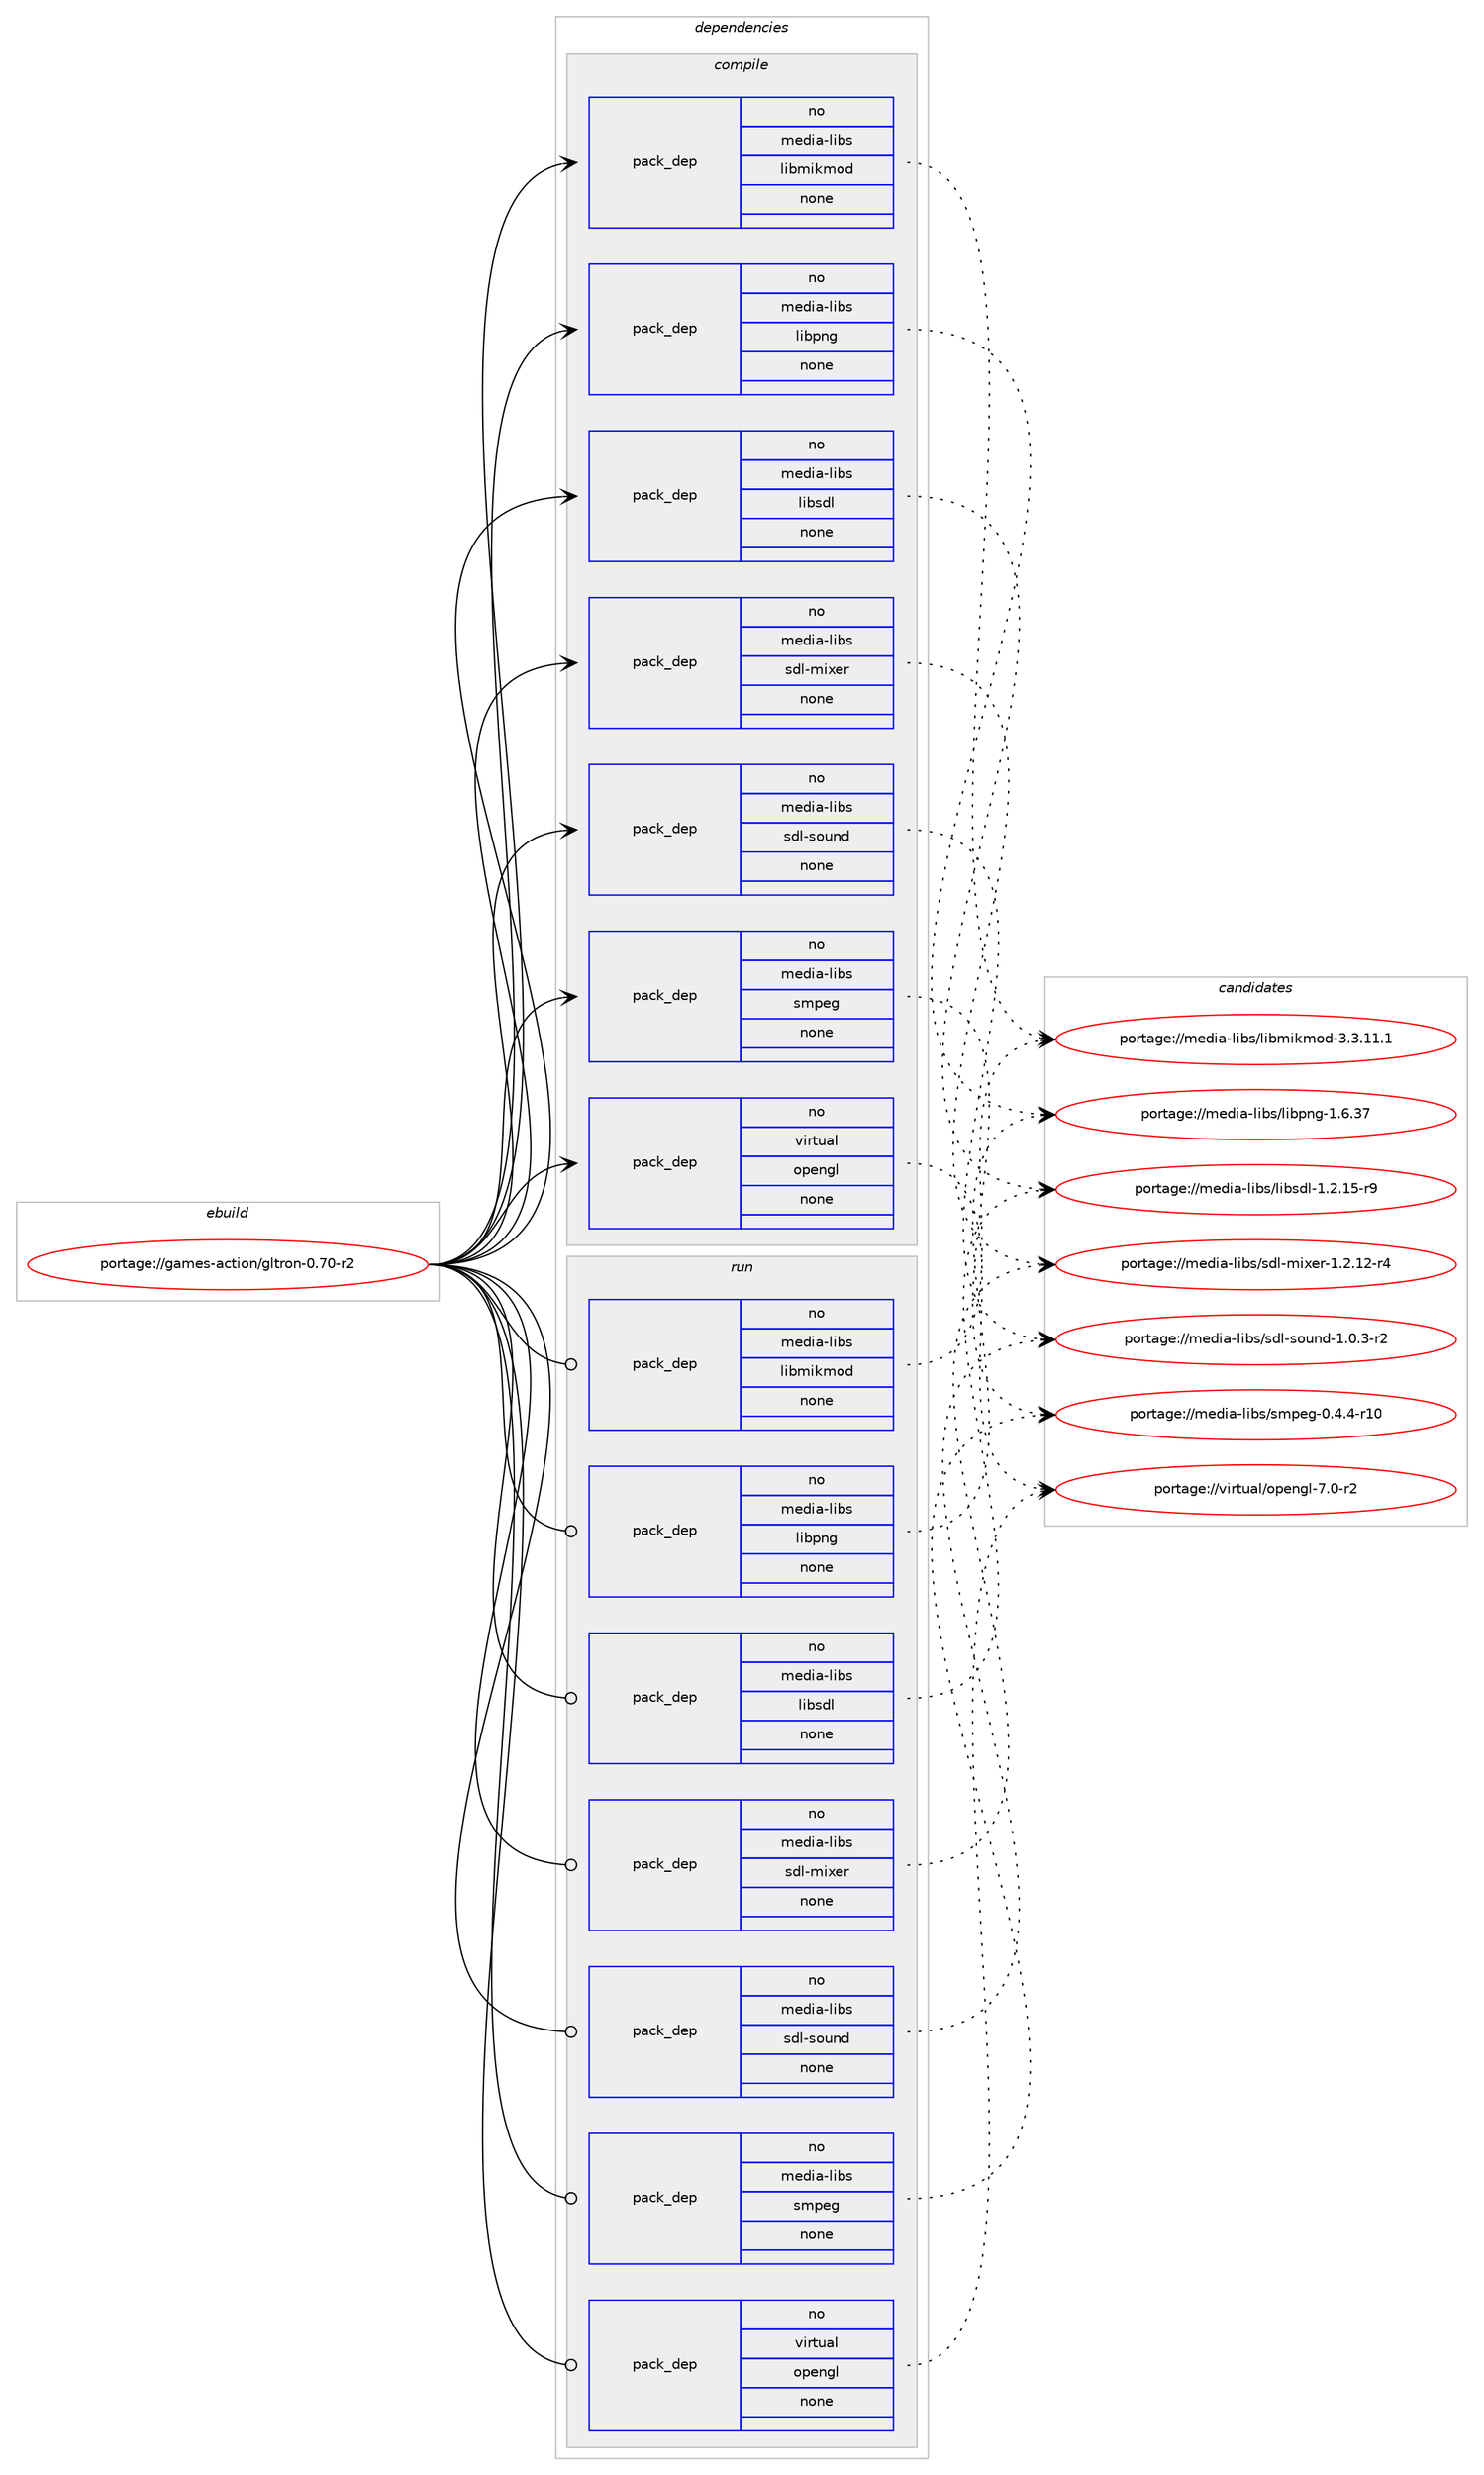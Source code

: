 digraph prolog {

# *************
# Graph options
# *************

newrank=true;
concentrate=true;
compound=true;
graph [rankdir=LR,fontname=Helvetica,fontsize=10,ranksep=1.5];#, ranksep=2.5, nodesep=0.2];
edge  [arrowhead=vee];
node  [fontname=Helvetica,fontsize=10];

# **********
# The ebuild
# **********

subgraph cluster_leftcol {
color=gray;
rank=same;
label=<<i>ebuild</i>>;
id [label="portage://games-action/gltron-0.70-r2", color=red, width=4, href="../games-action/gltron-0.70-r2.svg"];
}

# ****************
# The dependencies
# ****************

subgraph cluster_midcol {
color=gray;
label=<<i>dependencies</i>>;
subgraph cluster_compile {
fillcolor="#eeeeee";
style=filled;
label=<<i>compile</i>>;
subgraph pack647 {
dependency879 [label=<<TABLE BORDER="0" CELLBORDER="1" CELLSPACING="0" CELLPADDING="4" WIDTH="220"><TR><TD ROWSPAN="6" CELLPADDING="30">pack_dep</TD></TR><TR><TD WIDTH="110">no</TD></TR><TR><TD>media-libs</TD></TR><TR><TD>libmikmod</TD></TR><TR><TD>none</TD></TR><TR><TD></TD></TR></TABLE>>, shape=none, color=blue];
}
id:e -> dependency879:w [weight=20,style="solid",arrowhead="vee"];
subgraph pack648 {
dependency880 [label=<<TABLE BORDER="0" CELLBORDER="1" CELLSPACING="0" CELLPADDING="4" WIDTH="220"><TR><TD ROWSPAN="6" CELLPADDING="30">pack_dep</TD></TR><TR><TD WIDTH="110">no</TD></TR><TR><TD>media-libs</TD></TR><TR><TD>libpng</TD></TR><TR><TD>none</TD></TR><TR><TD></TD></TR></TABLE>>, shape=none, color=blue];
}
id:e -> dependency880:w [weight=20,style="solid",arrowhead="vee"];
subgraph pack649 {
dependency881 [label=<<TABLE BORDER="0" CELLBORDER="1" CELLSPACING="0" CELLPADDING="4" WIDTH="220"><TR><TD ROWSPAN="6" CELLPADDING="30">pack_dep</TD></TR><TR><TD WIDTH="110">no</TD></TR><TR><TD>media-libs</TD></TR><TR><TD>libsdl</TD></TR><TR><TD>none</TD></TR><TR><TD></TD></TR></TABLE>>, shape=none, color=blue];
}
id:e -> dependency881:w [weight=20,style="solid",arrowhead="vee"];
subgraph pack650 {
dependency882 [label=<<TABLE BORDER="0" CELLBORDER="1" CELLSPACING="0" CELLPADDING="4" WIDTH="220"><TR><TD ROWSPAN="6" CELLPADDING="30">pack_dep</TD></TR><TR><TD WIDTH="110">no</TD></TR><TR><TD>media-libs</TD></TR><TR><TD>sdl-mixer</TD></TR><TR><TD>none</TD></TR><TR><TD></TD></TR></TABLE>>, shape=none, color=blue];
}
id:e -> dependency882:w [weight=20,style="solid",arrowhead="vee"];
subgraph pack651 {
dependency883 [label=<<TABLE BORDER="0" CELLBORDER="1" CELLSPACING="0" CELLPADDING="4" WIDTH="220"><TR><TD ROWSPAN="6" CELLPADDING="30">pack_dep</TD></TR><TR><TD WIDTH="110">no</TD></TR><TR><TD>media-libs</TD></TR><TR><TD>sdl-sound</TD></TR><TR><TD>none</TD></TR><TR><TD></TD></TR></TABLE>>, shape=none, color=blue];
}
id:e -> dependency883:w [weight=20,style="solid",arrowhead="vee"];
subgraph pack652 {
dependency884 [label=<<TABLE BORDER="0" CELLBORDER="1" CELLSPACING="0" CELLPADDING="4" WIDTH="220"><TR><TD ROWSPAN="6" CELLPADDING="30">pack_dep</TD></TR><TR><TD WIDTH="110">no</TD></TR><TR><TD>media-libs</TD></TR><TR><TD>smpeg</TD></TR><TR><TD>none</TD></TR><TR><TD></TD></TR></TABLE>>, shape=none, color=blue];
}
id:e -> dependency884:w [weight=20,style="solid",arrowhead="vee"];
subgraph pack653 {
dependency885 [label=<<TABLE BORDER="0" CELLBORDER="1" CELLSPACING="0" CELLPADDING="4" WIDTH="220"><TR><TD ROWSPAN="6" CELLPADDING="30">pack_dep</TD></TR><TR><TD WIDTH="110">no</TD></TR><TR><TD>virtual</TD></TR><TR><TD>opengl</TD></TR><TR><TD>none</TD></TR><TR><TD></TD></TR></TABLE>>, shape=none, color=blue];
}
id:e -> dependency885:w [weight=20,style="solid",arrowhead="vee"];
}
subgraph cluster_compileandrun {
fillcolor="#eeeeee";
style=filled;
label=<<i>compile and run</i>>;
}
subgraph cluster_run {
fillcolor="#eeeeee";
style=filled;
label=<<i>run</i>>;
subgraph pack654 {
dependency886 [label=<<TABLE BORDER="0" CELLBORDER="1" CELLSPACING="0" CELLPADDING="4" WIDTH="220"><TR><TD ROWSPAN="6" CELLPADDING="30">pack_dep</TD></TR><TR><TD WIDTH="110">no</TD></TR><TR><TD>media-libs</TD></TR><TR><TD>libmikmod</TD></TR><TR><TD>none</TD></TR><TR><TD></TD></TR></TABLE>>, shape=none, color=blue];
}
id:e -> dependency886:w [weight=20,style="solid",arrowhead="odot"];
subgraph pack655 {
dependency887 [label=<<TABLE BORDER="0" CELLBORDER="1" CELLSPACING="0" CELLPADDING="4" WIDTH="220"><TR><TD ROWSPAN="6" CELLPADDING="30">pack_dep</TD></TR><TR><TD WIDTH="110">no</TD></TR><TR><TD>media-libs</TD></TR><TR><TD>libpng</TD></TR><TR><TD>none</TD></TR><TR><TD></TD></TR></TABLE>>, shape=none, color=blue];
}
id:e -> dependency887:w [weight=20,style="solid",arrowhead="odot"];
subgraph pack656 {
dependency888 [label=<<TABLE BORDER="0" CELLBORDER="1" CELLSPACING="0" CELLPADDING="4" WIDTH="220"><TR><TD ROWSPAN="6" CELLPADDING="30">pack_dep</TD></TR><TR><TD WIDTH="110">no</TD></TR><TR><TD>media-libs</TD></TR><TR><TD>libsdl</TD></TR><TR><TD>none</TD></TR><TR><TD></TD></TR></TABLE>>, shape=none, color=blue];
}
id:e -> dependency888:w [weight=20,style="solid",arrowhead="odot"];
subgraph pack657 {
dependency889 [label=<<TABLE BORDER="0" CELLBORDER="1" CELLSPACING="0" CELLPADDING="4" WIDTH="220"><TR><TD ROWSPAN="6" CELLPADDING="30">pack_dep</TD></TR><TR><TD WIDTH="110">no</TD></TR><TR><TD>media-libs</TD></TR><TR><TD>sdl-mixer</TD></TR><TR><TD>none</TD></TR><TR><TD></TD></TR></TABLE>>, shape=none, color=blue];
}
id:e -> dependency889:w [weight=20,style="solid",arrowhead="odot"];
subgraph pack658 {
dependency890 [label=<<TABLE BORDER="0" CELLBORDER="1" CELLSPACING="0" CELLPADDING="4" WIDTH="220"><TR><TD ROWSPAN="6" CELLPADDING="30">pack_dep</TD></TR><TR><TD WIDTH="110">no</TD></TR><TR><TD>media-libs</TD></TR><TR><TD>sdl-sound</TD></TR><TR><TD>none</TD></TR><TR><TD></TD></TR></TABLE>>, shape=none, color=blue];
}
id:e -> dependency890:w [weight=20,style="solid",arrowhead="odot"];
subgraph pack659 {
dependency891 [label=<<TABLE BORDER="0" CELLBORDER="1" CELLSPACING="0" CELLPADDING="4" WIDTH="220"><TR><TD ROWSPAN="6" CELLPADDING="30">pack_dep</TD></TR><TR><TD WIDTH="110">no</TD></TR><TR><TD>media-libs</TD></TR><TR><TD>smpeg</TD></TR><TR><TD>none</TD></TR><TR><TD></TD></TR></TABLE>>, shape=none, color=blue];
}
id:e -> dependency891:w [weight=20,style="solid",arrowhead="odot"];
subgraph pack660 {
dependency892 [label=<<TABLE BORDER="0" CELLBORDER="1" CELLSPACING="0" CELLPADDING="4" WIDTH="220"><TR><TD ROWSPAN="6" CELLPADDING="30">pack_dep</TD></TR><TR><TD WIDTH="110">no</TD></TR><TR><TD>virtual</TD></TR><TR><TD>opengl</TD></TR><TR><TD>none</TD></TR><TR><TD></TD></TR></TABLE>>, shape=none, color=blue];
}
id:e -> dependency892:w [weight=20,style="solid",arrowhead="odot"];
}
}

# **************
# The candidates
# **************

subgraph cluster_choices {
rank=same;
color=gray;
label=<<i>candidates</i>>;

subgraph choice647 {
color=black;
nodesep=1;
choice1091011001059745108105981154710810598109105107109111100455146514649494649 [label="portage://media-libs/libmikmod-3.3.11.1", color=red, width=4,href="../media-libs/libmikmod-3.3.11.1.svg"];
dependency879:e -> choice1091011001059745108105981154710810598109105107109111100455146514649494649:w [style=dotted,weight="100"];
}
subgraph choice648 {
color=black;
nodesep=1;
choice109101100105974510810598115471081059811211010345494654465155 [label="portage://media-libs/libpng-1.6.37", color=red, width=4,href="../media-libs/libpng-1.6.37.svg"];
dependency880:e -> choice109101100105974510810598115471081059811211010345494654465155:w [style=dotted,weight="100"];
}
subgraph choice649 {
color=black;
nodesep=1;
choice1091011001059745108105981154710810598115100108454946504649534511457 [label="portage://media-libs/libsdl-1.2.15-r9", color=red, width=4,href="../media-libs/libsdl-1.2.15-r9.svg"];
dependency881:e -> choice1091011001059745108105981154710810598115100108454946504649534511457:w [style=dotted,weight="100"];
}
subgraph choice650 {
color=black;
nodesep=1;
choice1091011001059745108105981154711510010845109105120101114454946504649504511452 [label="portage://media-libs/sdl-mixer-1.2.12-r4", color=red, width=4,href="../media-libs/sdl-mixer-1.2.12-r4.svg"];
dependency882:e -> choice1091011001059745108105981154711510010845109105120101114454946504649504511452:w [style=dotted,weight="100"];
}
subgraph choice651 {
color=black;
nodesep=1;
choice10910110010597451081059811547115100108451151111171101004549464846514511450 [label="portage://media-libs/sdl-sound-1.0.3-r2", color=red, width=4,href="../media-libs/sdl-sound-1.0.3-r2.svg"];
dependency883:e -> choice10910110010597451081059811547115100108451151111171101004549464846514511450:w [style=dotted,weight="100"];
}
subgraph choice652 {
color=black;
nodesep=1;
choice10910110010597451081059811547115109112101103454846524652451144948 [label="portage://media-libs/smpeg-0.4.4-r10", color=red, width=4,href="../media-libs/smpeg-0.4.4-r10.svg"];
dependency884:e -> choice10910110010597451081059811547115109112101103454846524652451144948:w [style=dotted,weight="100"];
}
subgraph choice653 {
color=black;
nodesep=1;
choice1181051141161179710847111112101110103108455546484511450 [label="portage://virtual/opengl-7.0-r2", color=red, width=4,href="../virtual/opengl-7.0-r2.svg"];
dependency885:e -> choice1181051141161179710847111112101110103108455546484511450:w [style=dotted,weight="100"];
}
subgraph choice654 {
color=black;
nodesep=1;
choice1091011001059745108105981154710810598109105107109111100455146514649494649 [label="portage://media-libs/libmikmod-3.3.11.1", color=red, width=4,href="../media-libs/libmikmod-3.3.11.1.svg"];
dependency886:e -> choice1091011001059745108105981154710810598109105107109111100455146514649494649:w [style=dotted,weight="100"];
}
subgraph choice655 {
color=black;
nodesep=1;
choice109101100105974510810598115471081059811211010345494654465155 [label="portage://media-libs/libpng-1.6.37", color=red, width=4,href="../media-libs/libpng-1.6.37.svg"];
dependency887:e -> choice109101100105974510810598115471081059811211010345494654465155:w [style=dotted,weight="100"];
}
subgraph choice656 {
color=black;
nodesep=1;
choice1091011001059745108105981154710810598115100108454946504649534511457 [label="portage://media-libs/libsdl-1.2.15-r9", color=red, width=4,href="../media-libs/libsdl-1.2.15-r9.svg"];
dependency888:e -> choice1091011001059745108105981154710810598115100108454946504649534511457:w [style=dotted,weight="100"];
}
subgraph choice657 {
color=black;
nodesep=1;
choice1091011001059745108105981154711510010845109105120101114454946504649504511452 [label="portage://media-libs/sdl-mixer-1.2.12-r4", color=red, width=4,href="../media-libs/sdl-mixer-1.2.12-r4.svg"];
dependency889:e -> choice1091011001059745108105981154711510010845109105120101114454946504649504511452:w [style=dotted,weight="100"];
}
subgraph choice658 {
color=black;
nodesep=1;
choice10910110010597451081059811547115100108451151111171101004549464846514511450 [label="portage://media-libs/sdl-sound-1.0.3-r2", color=red, width=4,href="../media-libs/sdl-sound-1.0.3-r2.svg"];
dependency890:e -> choice10910110010597451081059811547115100108451151111171101004549464846514511450:w [style=dotted,weight="100"];
}
subgraph choice659 {
color=black;
nodesep=1;
choice10910110010597451081059811547115109112101103454846524652451144948 [label="portage://media-libs/smpeg-0.4.4-r10", color=red, width=4,href="../media-libs/smpeg-0.4.4-r10.svg"];
dependency891:e -> choice10910110010597451081059811547115109112101103454846524652451144948:w [style=dotted,weight="100"];
}
subgraph choice660 {
color=black;
nodesep=1;
choice1181051141161179710847111112101110103108455546484511450 [label="portage://virtual/opengl-7.0-r2", color=red, width=4,href="../virtual/opengl-7.0-r2.svg"];
dependency892:e -> choice1181051141161179710847111112101110103108455546484511450:w [style=dotted,weight="100"];
}
}

}
